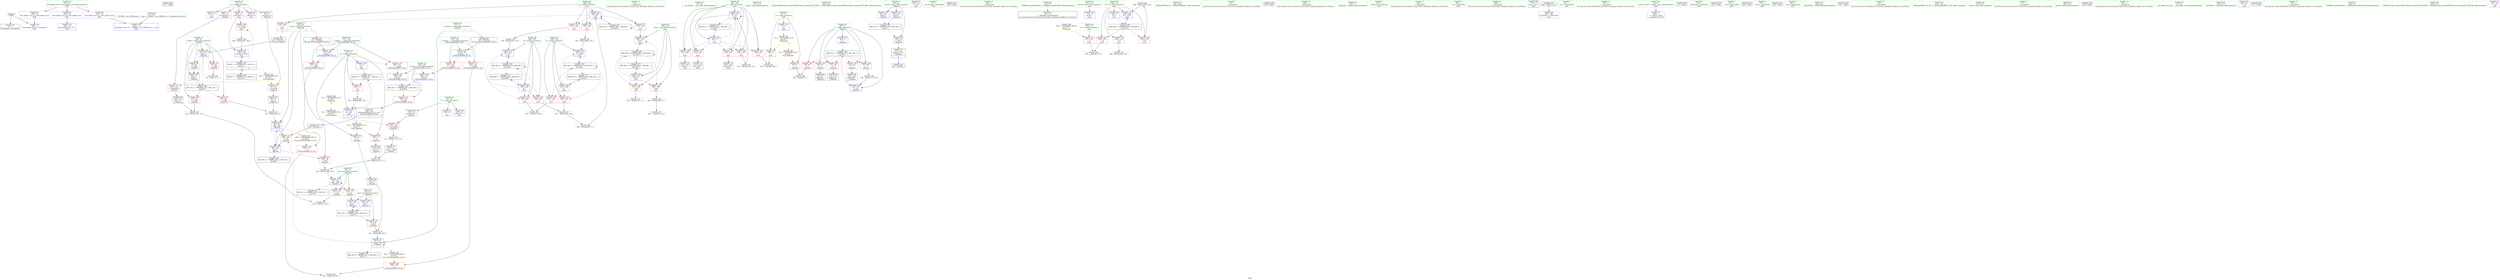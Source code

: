 digraph "SVFG" {
	label="SVFG";

	Node0x5649b5f89940 [shape=record,color=grey,label="{NodeID: 0\nNullPtr}"];
	Node0x5649b5f89940 -> Node0x5649b5fadca0[style=solid];
	Node0x5649b5f89940 -> Node0x5649b5fb3450[style=solid];
	Node0x5649b5fdeb40 [shape=record,color=black,label="{NodeID: 346\n277 = PHI()\n}"];
	Node0x5649b5fac2e0 [shape=record,color=red,label="{NodeID: 97\n75\<--62\n\<--t.addr\n_Z4goodx\n}"];
	Node0x5649b5fac2e0 -> Node0x5649b5fba310[style=solid];
	Node0x5649b5faa830 [shape=record,color=green,label="{NodeID: 14\n132\<--1\n\<--dummyObj\nCan only get source location for instruction, argument, global var or function.}"];
	Node0x5649b5face40 [shape=record,color=red,label="{NodeID: 111\n106\<--103\n\<--call\n_Z4goodx\n}"];
	Node0x5649b5face40 -> Node0x5649b5fb3a30[style=solid];
	Node0x5649b5fab1d0 [shape=record,color=green,label="{NodeID: 28\n44\<--45\n__cxa_atexit\<--__cxa_atexit_field_insensitive\n}"];
	Node0x5649b5fcd030 [shape=record,color=yellow,style=double,label="{NodeID: 291\n2V_1 = ENCHI(MR_2V_0)\npts\{10 \}\nFun[main]|{|<s1>8}}"];
	Node0x5649b5fcd030 -> Node0x5649b5faf860[style=dashed];
	Node0x5649b5fcd030:s1 -> Node0x5649b5fcc660[style=dashed,color=red];
	Node0x5649b5fb2350 [shape=record,color=red,label="{NodeID: 125\n208\<--180\n\<--i\nmain\n}"];
	Node0x5649b5fb2350 -> Node0x5649b5fba610[style=solid];
	Node0x5649b5fabd30 [shape=record,color=green,label="{NodeID: 42\n171\<--172\nmain\<--main_field_insensitive\n}"];
	Node0x5649b5fb8990 [shape=record,color=grey,label="{NodeID: 222\n119 = Binary(108, 118, )\n}"];
	Node0x5649b5fb8990 -> Node0x5649b5fb3b00[style=solid];
	Node0x5649b5fb2eb0 [shape=record,color=red,label="{NodeID: 139\n260\<--188\n\<--s\nmain\n}"];
	Node0x5649b5fb2eb0 -> Node0x5649b5fb9410[style=solid];
	Node0x5649b5fad9a0 [shape=record,color=green,label="{NodeID: 56\n290\<--291\n_ZSt4endlIcSt11char_traitsIcEERSt13basic_ostreamIT_T0_ES6_\<--_ZSt4endlIcSt11char_traitsIcEERSt13basic_ostreamIT_T0_ES6__field_insensitive\n}"];
	Node0x5649b5fb9e90 [shape=record,color=grey,label="{NodeID: 236\n138 = Binary(137, 116, )\n}"];
	Node0x5649b5fb9e90 -> Node0x5649b5fb3d70[style=solid];
	Node0x5649b5fb3b00 [shape=record,color=blue,label="{NodeID: 153\n72\<--119\nend\<--add8\n_Z4goodx\n}"];
	Node0x5649b5fb3b00 -> Node0x5649b5facbd0[style=dashed];
	Node0x5649b5fb3b00 -> Node0x5649b5facca0[style=dashed];
	Node0x5649b5fb3b00 -> Node0x5649b5fb3b00[style=dashed];
	Node0x5649b5fb3b00 -> Node0x5649b5fc36c0[style=dashed];
	Node0x5649b5fae5f0 [shape=record,color=black,label="{NodeID: 70\n58\<--144\n_Z4goodx_ret\<--\n_Z4goodx\n|{<s0>8}}"];
	Node0x5649b5fae5f0:s0 -> Node0x5649b5fde7e0[style=solid,color=blue];
	Node0x5649b5fc36c0 [shape=record,color=black,label="{NodeID: 250\nMR_22V_4 = PHI(MR_22V_2, MR_22V_3, )\npts\{73 \}\n}"];
	Node0x5649b5fb4660 [shape=record,color=blue,label="{NodeID: 167\n180\<--232\ni\<--inc\nmain\n}"];
	Node0x5649b5fb4660 -> Node0x5649b5fb2350[style=dashed];
	Node0x5649b5fb4660 -> Node0x5649b5fb2420[style=dashed];
	Node0x5649b5fb4660 -> Node0x5649b5fb24f0[style=dashed];
	Node0x5649b5fb4660 -> Node0x5649b5fb25c0[style=dashed];
	Node0x5649b5fb4660 -> Node0x5649b5fb2690[style=dashed];
	Node0x5649b5fb4660 -> Node0x5649b5fb4660[style=dashed];
	Node0x5649b5fb4660 -> Node0x5649b5fc9ec0[style=dashed];
	Node0x5649b5faf150 [shape=record,color=purple,label="{NodeID: 84\n276\<--25\n\<--.str.2\nmain\n}"];
	Node0x5649b5f899d0 [shape=record,color=green,label="{NodeID: 1\n7\<--1\n__dso_handle\<--dummyObj\nGlob }"];
	Node0x5649b5fdec40 [shape=record,color=black,label="{NodeID: 347\n288 = PHI()\n}"];
	Node0x5649b5fac3b0 [shape=record,color=red,label="{NodeID: 98\n79\<--62\n\<--t.addr\n_Z4goodx\n}"];
	Node0x5649b5fac3b0 -> Node0x5649b5fb3620[style=solid];
	Node0x5649b5faa8c0 [shape=record,color=green,label="{NodeID: 15\n142\<--1\n\<--dummyObj\nCan only get source location for instruction, argument, global var or function.}"];
	Node0x5649b5facf10 [shape=record,color=red,label="{NodeID: 112\n114\<--113\n\<--arrayidx5\n_Z4goodx\n}"];
	Node0x5649b5facf10 -> Node0x5649b5fb9890[style=solid];
	Node0x5649b5fab2a0 [shape=record,color=green,label="{NodeID: 29\n43\<--49\n_ZNSt8ios_base4InitD1Ev\<--_ZNSt8ios_base4InitD1Ev_field_insensitive\n}"];
	Node0x5649b5fab2a0 -> Node0x5649b5fade70[style=solid];
	Node0x5649b5fb2420 [shape=record,color=red,label="{NodeID: 126\n212\<--180\n\<--i\nmain\n}"];
	Node0x5649b5fb2420 -> Node0x5649b5fae790[style=solid];
	Node0x5649b5fabe00 [shape=record,color=green,label="{NodeID: 43\n174\<--175\nretval\<--retval_field_insensitive\nmain\n}"];
	Node0x5649b5fabe00 -> Node0x5649b5fb4250[style=solid];
	Node0x5649b5fb8b10 [shape=record,color=grey,label="{NodeID: 223\n296 = Binary(295, 116, )\n}"];
	Node0x5649b5fb8b10 -> Node0x5649b5fb4ce0[style=solid];
	Node0x5649b5fb2f80 [shape=record,color=red,label="{NodeID: 140\n227\<--226\n\<--arrayidx\nmain\n}"];
	Node0x5649b5fb2f80 -> Node0x5649b5fb8c90[style=solid];
	Node0x5649b5fadaa0 [shape=record,color=green,label="{NodeID: 57\n292\<--293\n_ZNSolsEPFRSoS_E\<--_ZNSolsEPFRSoS_E_field_insensitive\n}"];
	Node0x5649b5fba010 [shape=record,color=grey,label="{NodeID: 237\n96 = Binary(94, 95, )\n}"];
	Node0x5649b5fba010 -> Node0x5649b5fb3890[style=solid];
	Node0x5649b5fb3bd0 [shape=record,color=blue,label="{NodeID: 154\n60\<--132\nretval\<--\n_Z4goodx\n}"];
	Node0x5649b5fb3bd0 -> Node0x5649b5fc27c0[style=dashed];
	Node0x5649b5fae6c0 [shape=record,color=black,label="{NodeID: 71\n146\<--169\n_ZSt3maxIxERKT_S2_S2__ret\<--\n_ZSt3maxIxERKT_S2_S2_\n|{<s0>3}}"];
	Node0x5649b5fae6c0:s0 -> Node0x5649b5fde1e0[style=solid,color=blue];
	Node0x5649b5fc3bc0 [shape=record,color=black,label="{NodeID: 251\nMR_26V_3 = PHI(MR_26V_4, MR_26V_2, )\npts\{150 \}\n}"];
	Node0x5649b5fc3bc0 -> Node0x5649b5fad0b0[style=dashed];
	Node0x5649b5fb4730 [shape=record,color=blue,label="{NodeID: 168\n182\<--236\na\<--\nmain\n}"];
	Node0x5649b5fb4730 -> Node0x5649b5fb2760[style=dashed];
	Node0x5649b5fb4730 -> Node0x5649b5fb2830[style=dashed];
	Node0x5649b5fb4730 -> Node0x5649b5fb4c10[style=dashed];
	Node0x5649b5fb4730 -> Node0x5649b5fc5ec0[style=dashed];
	Node0x5649b5fb4730 -> Node0x5649b5fca3c0[style=dashed];
	Node0x5649b5faf220 [shape=record,color=purple,label="{NodeID: 85\n324\<--29\nllvm.global_ctors_0\<--llvm.global_ctors\nGlob }"];
	Node0x5649b5faf220 -> Node0x5649b5fb3250[style=solid];
	Node0x5649b5f89f00 [shape=record,color=green,label="{NodeID: 2\n9\<--1\n\<--dummyObj\nCan only get source location for instruction, argument, global var or function.}"];
	Node0x5649b5fded40 [shape=record,color=black,label="{NodeID: 348\n289 = PHI()\n}"];
	Node0x5649b5fac480 [shape=record,color=red,label="{NodeID: 99\n95\<--62\n\<--t.addr\n_Z4goodx\n}"];
	Node0x5649b5fac480 -> Node0x5649b5fba010[style=solid];
	Node0x5649b5faa950 [shape=record,color=green,label="{NodeID: 16\n204\<--1\n\<--dummyObj\nCan only get source location for instruction, argument, global var or function.}"];
	Node0x5649b5facfe0 [shape=record,color=red,label="{NodeID: 113\n125\<--124\n\<--arrayidx10\n_Z4goodx\n}"];
	Node0x5649b5facfe0 -> Node0x5649b5fae520[style=solid];
	Node0x5649b5fab370 [shape=record,color=green,label="{NodeID: 30\n56\<--57\n_Z4goodx\<--_Z4goodx_field_insensitive\n}"];
	Node0x5649b5fb24f0 [shape=record,color=red,label="{NodeID: 127\n216\<--180\n\<--i\nmain\n}"];
	Node0x5649b5fb24f0 -> Node0x5649b5fae860[style=solid];
	Node0x5649b5fabed0 [shape=record,color=green,label="{NodeID: 44\n176\<--177\ntc\<--tc_field_insensitive\nmain\n}"];
	Node0x5649b5fabed0 -> Node0x5649b5fb2010[style=solid];
	Node0x5649b5fb8c90 [shape=record,color=grey,label="{NodeID: 224\n228 = Binary(227, 204, )\n}"];
	Node0x5649b5fb8c90 -> Node0x5649b5fb4590[style=solid];
	Node0x5649b5fb3050 [shape=record,color=blue,label="{NodeID: 141\n8\<--9\nc\<--\nGlob }"];
	Node0x5649b5fb3050 -> Node0x5649b5fcd030[style=dashed];
	Node0x5649b5fadba0 [shape=record,color=green,label="{NodeID: 58\n31\<--320\n_GLOBAL__sub_I_RAVEman_1_1.cpp\<--_GLOBAL__sub_I_RAVEman_1_1.cpp_field_insensitive\n}"];
	Node0x5649b5fadba0 -> Node0x5649b5fb3350[style=solid];
	Node0x5649b5fba190 [shape=record,color=grey,label="{NodeID: 238\n101 = Binary(98, 100, )\n}"];
	Node0x5649b5fba190 -> Node0x5649b5fb3960[style=solid];
	Node0x5649b5fb3ca0 [shape=record,color=blue,label="{NodeID: 155\n64\<--134\nlast\<--\n_Z4goodx\n}"];
	Node0x5649b5fb3ca0 -> Node0x5649b5fc6dc0[style=dashed];
	Node0x5649b5fae790 [shape=record,color=black,label="{NodeID: 72\n213\<--212\nidx.ext\<--\nmain\n}"];
	Node0x5649b5fb4800 [shape=record,color=blue,label="{NodeID: 169\n184\<--238\nb\<--\nmain\n}"];
	Node0x5649b5fb4800 -> Node0x5649b5fb2900[style=dashed];
	Node0x5649b5fb4800 -> Node0x5649b5fb29d0[style=dashed];
	Node0x5649b5fb4800 -> Node0x5649b5fb4b40[style=dashed];
	Node0x5649b5fb4800 -> Node0x5649b5fc63c0[style=dashed];
	Node0x5649b5fb4800 -> Node0x5649b5fca8c0[style=dashed];
	Node0x5649b5faf320 [shape=record,color=purple,label="{NodeID: 86\n325\<--29\nllvm.global_ctors_1\<--llvm.global_ctors\nGlob }"];
	Node0x5649b5faf320 -> Node0x5649b5fb3350[style=solid];
	Node0x5649b5f89de0 [shape=record,color=green,label="{NodeID: 3\n19\<--1\n_ZSt3cin\<--dummyObj\nGlob }"];
	Node0x5649b5fdee10 [shape=record,color=black,label="{NodeID: 349\n147 = PHI(68, )\n0th arg _ZSt3maxIxERKT_S2_S2_ }"];
	Node0x5649b5fdee10 -> Node0x5649b5fb3f10[style=solid];
	Node0x5649b5fc8ac0 [shape=record,color=black,label="{NodeID: 266\nMR_12V_4 = PHI(MR_12V_3, MR_12V_2, )\npts\{63 \}\n}"];
	Node0x5649b5fc8ac0 -> Node0x5649b5fac480[style=dashed];
	Node0x5649b5fc8ac0 -> Node0x5649b5fac550[style=dashed];
	Node0x5649b5fac550 [shape=record,color=red,label="{NodeID: 100\n127\<--62\n\<--t.addr\n_Z4goodx\n}"];
	Node0x5649b5fac550 -> Node0x5649b5fb9b90[style=solid];
	Node0x5649b5faa9e0 [shape=record,color=green,label="{NodeID: 17\n236\<--1\n\<--dummyObj\nCan only get source location for instruction, argument, global var or function.}"];
	Node0x5649b5fcc660 [shape=record,color=yellow,style=double,label="{NodeID: 280\n2V_1 = ENCHI(MR_2V_0)\npts\{10 \}\nFun[_Z4goodx]}"];
	Node0x5649b5fcc660 -> Node0x5649b5faf790[style=dashed];
	Node0x5649b5fad0b0 [shape=record,color=red,label="{NodeID: 114\n169\<--149\n\<--retval\n_ZSt3maxIxERKT_S2_S2_\n}"];
	Node0x5649b5fad0b0 -> Node0x5649b5fae6c0[style=solid];
	Node0x5649b5fab440 [shape=record,color=green,label="{NodeID: 31\n60\<--61\nretval\<--retval_field_insensitive\n_Z4goodx\n}"];
	Node0x5649b5fab440 -> Node0x5649b5fac210[style=solid];
	Node0x5649b5fab440 -> Node0x5649b5fb3bd0[style=solid];
	Node0x5649b5fab440 -> Node0x5649b5fb3e40[style=solid];
	Node0x5649b5fcd300 [shape=record,color=yellow,style=double,label="{NodeID: 294\n8V_1 = ENCHI(MR_8V_0)\npts\{18 \}\nFun[main]|{<s0>8}}"];
	Node0x5649b5fcd300:s0 -> Node0x5649b5fcc930[style=dashed,color=red];
	Node0x5649b5fb25c0 [shape=record,color=red,label="{NodeID: 128\n224\<--180\n\<--i\nmain\n}"];
	Node0x5649b5fb25c0 -> Node0x5649b5fae930[style=solid];
	Node0x5649b5fabfa0 [shape=record,color=green,label="{NodeID: 45\n178\<--179\nTC\<--TC_field_insensitive\nmain\n}"];
	Node0x5649b5fabfa0 -> Node0x5649b5fb20e0[style=solid];
	Node0x5649b5fabfa0 -> Node0x5649b5fb21b0[style=solid];
	Node0x5649b5fabfa0 -> Node0x5649b5fb2280[style=solid];
	Node0x5649b5fabfa0 -> Node0x5649b5fb4320[style=solid];
	Node0x5649b5fabfa0 -> Node0x5649b5fb4ce0[style=solid];
	Node0x5649b5fb8e10 [shape=record,color=grey,label="{NodeID: 225\n232 = Binary(231, 116, )\n}"];
	Node0x5649b5fb8e10 -> Node0x5649b5fb4660[style=solid];
	Node0x5649b5fb3150 [shape=record,color=blue,label="{NodeID: 142\n11\<--9\nd\<--\nGlob }"];
	Node0x5649b5fb3150 -> Node0x5649b5fc8fc0[style=dashed];
	Node0x5649b5fadca0 [shape=record,color=black,label="{NodeID: 59\n2\<--3\ndummyVal\<--dummyVal\n}"];
	Node0x5649b5fba310 [shape=record,color=grey,label="{NodeID: 239\n76 = cmp(75, 77, )\n}"];
	Node0x5649b5fb3d70 [shape=record,color=blue,label="{NodeID: 156\n66\<--138\ni\<--inc\n_Z4goodx\n}"];
	Node0x5649b5fb3d70 -> Node0x5649b5fc72c0[style=dashed];
	Node0x5649b5fae860 [shape=record,color=black,label="{NodeID: 73\n217\<--216\nidx.ext6\<--\nmain\n}"];
	Node0x5649b5fb48d0 [shape=record,color=blue,label="{NodeID: 170\n186\<--236\nbest\<--\nmain\n}"];
	Node0x5649b5fb48d0 -> Node0x5649b5fb2aa0[style=dashed];
	Node0x5649b5fb48d0 -> Node0x5649b5fb2b70[style=dashed];
	Node0x5649b5fb48d0 -> Node0x5649b5fb4a70[style=dashed];
	Node0x5649b5fb48d0 -> Node0x5649b5fc68c0[style=dashed];
	Node0x5649b5fb48d0 -> Node0x5649b5fcadc0[style=dashed];
	Node0x5649b5faf420 [shape=record,color=purple,label="{NodeID: 87\n326\<--29\nllvm.global_ctors_2\<--llvm.global_ctors\nGlob }"];
	Node0x5649b5faf420 -> Node0x5649b5fb3450[style=solid];
	Node0x5649b5fa9f80 [shape=record,color=green,label="{NodeID: 4\n20\<--1\n.str\<--dummyObj\nGlob }"];
	Node0x5649b5fdf390 [shape=record,color=black,label="{NodeID: 350\n148 = PHI(70, )\n1st arg _ZSt3maxIxERKT_S2_S2_ }"];
	Node0x5649b5fdf390 -> Node0x5649b5fb3fe0[style=solid];
	Node0x5649b5fc8fc0 [shape=record,color=black,label="{NodeID: 267\nMR_4V_2 = PHI(MR_4V_3, MR_4V_1, )\npts\{12 \}\n}"];
	Node0x5649b5fc8fc0 -> Node0x5649b5fafad0[style=dashed];
	Node0x5649b5fc8fc0 -> Node0x5649b5fb43f0[style=dashed];
	Node0x5649b5fac620 [shape=record,color=red,label="{NodeID: 101\n98\<--64\n\<--last\n_Z4goodx\n}"];
	Node0x5649b5fac620 -> Node0x5649b5fba190[style=solid];
	Node0x5649b5faaa70 [shape=record,color=green,label="{NodeID: 18\n238\<--1\n\<--dummyObj\nCan only get source location for instruction, argument, global var or function.}"];
	Node0x5649b5fcc770 [shape=record,color=yellow,style=double,label="{NodeID: 281\n4V_1 = ENCHI(MR_4V_0)\npts\{12 \}\nFun[_Z4goodx]}"];
	Node0x5649b5fcc770 -> Node0x5649b5faf930[style=dashed];
	Node0x5649b5fcc770 -> Node0x5649b5fafa00[style=dashed];
	Node0x5649b5fad180 [shape=record,color=red,label="{NodeID: 115\n157\<--151\n\<--__a.addr\n_ZSt3maxIxERKT_S2_S2_\n}"];
	Node0x5649b5fad180 -> Node0x5649b5fb1e70[style=solid];
	Node0x5649b5fab510 [shape=record,color=green,label="{NodeID: 32\n62\<--63\nt.addr\<--t.addr_field_insensitive\n_Z4goodx\n}"];
	Node0x5649b5fab510 -> Node0x5649b5fac2e0[style=solid];
	Node0x5649b5fab510 -> Node0x5649b5fac3b0[style=solid];
	Node0x5649b5fab510 -> Node0x5649b5fac480[style=solid];
	Node0x5649b5fab510 -> Node0x5649b5fac550[style=solid];
	Node0x5649b5fab510 -> Node0x5649b5fb3550[style=solid];
	Node0x5649b5fab510 -> Node0x5649b5fb3620[style=solid];
	Node0x5649b5fb2690 [shape=record,color=red,label="{NodeID: 129\n231\<--180\n\<--i\nmain\n}"];
	Node0x5649b5fb2690 -> Node0x5649b5fb8e10[style=solid];
	Node0x5649b5fac070 [shape=record,color=green,label="{NodeID: 46\n180\<--181\ni\<--i_field_insensitive\nmain\n}"];
	Node0x5649b5fac070 -> Node0x5649b5fb2350[style=solid];
	Node0x5649b5fac070 -> Node0x5649b5fb2420[style=solid];
	Node0x5649b5fac070 -> Node0x5649b5fb24f0[style=solid];
	Node0x5649b5fac070 -> Node0x5649b5fb25c0[style=solid];
	Node0x5649b5fac070 -> Node0x5649b5fb2690[style=solid];
	Node0x5649b5fac070 -> Node0x5649b5fb44c0[style=solid];
	Node0x5649b5fac070 -> Node0x5649b5fb4660[style=solid];
	Node0x5649b5fb8f90 [shape=record,color=grey,label="{NodeID: 226\n266 = Binary(265, 116, )\n}"];
	Node0x5649b5fb3250 [shape=record,color=blue,label="{NodeID: 143\n324\<--30\nllvm.global_ctors_0\<--\nGlob }"];
	Node0x5649b5fadda0 [shape=record,color=black,label="{NodeID: 60\n173\<--9\nmain_ret\<--\nmain\n}"];
	Node0x5649b5fba490 [shape=record,color=grey,label="{NodeID: 240\n88 = cmp(86, 87, )\n}"];
	Node0x5649b5fb3e40 [shape=record,color=blue,label="{NodeID: 157\n60\<--142\nretval\<--\n_Z4goodx\n}"];
	Node0x5649b5fb3e40 -> Node0x5649b5fc27c0[style=dashed];
	Node0x5649b5fae930 [shape=record,color=black,label="{NodeID: 74\n225\<--224\nidxprom\<--\nmain\n}"];
	Node0x5649b5fde1e0 [shape=record,color=black,label="{NodeID: 337\n103 = PHI(146, )\n}"];
	Node0x5649b5fde1e0 -> Node0x5649b5face40[style=solid];
	Node0x5649b5fb49a0 [shape=record,color=blue,label="{NodeID: 171\n188\<--248\ns\<--div\nmain\n}"];
	Node0x5649b5fb49a0 -> Node0x5649b5fb2c40[style=dashed];
	Node0x5649b5fb49a0 -> Node0x5649b5fb2d10[style=dashed];
	Node0x5649b5fb49a0 -> Node0x5649b5fb2de0[style=dashed];
	Node0x5649b5fb49a0 -> Node0x5649b5fb2eb0[style=dashed];
	Node0x5649b5fb49a0 -> Node0x5649b5fb49a0[style=dashed];
	Node0x5649b5fb49a0 -> Node0x5649b5fcb2c0[style=dashed];
	Node0x5649b5faf520 [shape=record,color=purple,label="{NodeID: 88\n287\<--286\narraydecay\<--cond-lvalue\nmain\n}"];
	Node0x5649b5fa0ef0 [shape=record,color=green,label="{NodeID: 5\n22\<--1\n.str.1\<--dummyObj\nGlob }"];
	Node0x5649b5fdf530 [shape=record,color=black,label="{NodeID: 351\n59 = PHI(250, )\n0th arg _Z4goodx }"];
	Node0x5649b5fdf530 -> Node0x5649b5fb3550[style=solid];
	Node0x5649b5fc94c0 [shape=record,color=black,label="{NodeID: 268\nMR_6V_2 = PHI(MR_6V_3, MR_6V_1, )\npts\{15 \}\n}"];
	Node0x5649b5fc94c0 -> Node0x5649b5fc54c0[style=dashed];
	Node0x5649b5fac6f0 [shape=record,color=red,label="{NodeID: 102\n86\<--66\n\<--i\n_Z4goodx\n}"];
	Node0x5649b5fac6f0 -> Node0x5649b5fba490[style=solid];
	Node0x5649b5faab00 [shape=record,color=green,label="{NodeID: 19\n257\<--1\n\<--dummyObj\nCan only get source location for instruction, argument, global var or function.}"];
	Node0x5649b5fcc850 [shape=record,color=yellow,style=double,label="{NodeID: 282\n6V_1 = ENCHI(MR_6V_0)\npts\{15 \}\nFun[_Z4goodx]}"];
	Node0x5649b5fcc850 -> Node0x5649b5facd70[style=dashed];
	Node0x5649b5fcc850 -> Node0x5649b5facfe0[style=dashed];
	Node0x5649b5fb1c00 [shape=record,color=red,label="{NodeID: 116\n166\<--151\n\<--__a.addr\n_ZSt3maxIxERKT_S2_S2_\n}"];
	Node0x5649b5fb1c00 -> Node0x5649b5fb4180[style=solid];
	Node0x5649b5fab5e0 [shape=record,color=green,label="{NodeID: 33\n64\<--65\nlast\<--last_field_insensitive\n_Z4goodx\n}"];
	Node0x5649b5fab5e0 -> Node0x5649b5fac620[style=solid];
	Node0x5649b5fab5e0 -> Node0x5649b5fb36f0[style=solid];
	Node0x5649b5fab5e0 -> Node0x5649b5fb3ca0[style=solid];
	Node0x5649b5fcd4c0 [shape=record,color=yellow,style=double,label="{NodeID: 296\n38V_1 = ENCHI(MR_38V_0)\npts\{177 \}\nFun[main]}"];
	Node0x5649b5fcd4c0 -> Node0x5649b5fb2010[style=dashed];
	Node0x5649b5fb2760 [shape=record,color=red,label="{NodeID: 130\n241\<--182\n\<--a\nmain\n}"];
	Node0x5649b5fb2760 -> Node0x5649b5fba910[style=solid];
	Node0x5649b5fac140 [shape=record,color=green,label="{NodeID: 47\n182\<--183\na\<--a_field_insensitive\nmain\n}"];
	Node0x5649b5fac140 -> Node0x5649b5fb2760[style=solid];
	Node0x5649b5fac140 -> Node0x5649b5fb2830[style=solid];
	Node0x5649b5fac140 -> Node0x5649b5fb4730[style=solid];
	Node0x5649b5fac140 -> Node0x5649b5fb4c10[style=solid];
	Node0x5649b5fb9110 [shape=record,color=grey,label="{NodeID: 227\n247 = Binary(245, 246, )\n}"];
	Node0x5649b5fb9110 -> Node0x5649b5fb9290[style=solid];
	Node0x5649b5fb3350 [shape=record,color=blue,label="{NodeID: 144\n325\<--31\nllvm.global_ctors_1\<--_GLOBAL__sub_I_RAVEman_1_1.cpp\nGlob }"];
	Node0x5649b5fade70 [shape=record,color=black,label="{NodeID: 61\n42\<--43\n\<--_ZNSt8ios_base4InitD1Ev\nCan only get source location for instruction, argument, global var or function.}"];
	Node0x5649b5fba610 [shape=record,color=grey,label="{NodeID: 241\n210 = cmp(208, 209, )\n}"];
	Node0x5649b5fb3f10 [shape=record,color=blue,label="{NodeID: 158\n151\<--147\n__a.addr\<--__a\n_ZSt3maxIxERKT_S2_S2_\n}"];
	Node0x5649b5fb3f10 -> Node0x5649b5fad180[style=dashed];
	Node0x5649b5fb3f10 -> Node0x5649b5fb1c00[style=dashed];
	Node0x5649b5faea00 [shape=record,color=purple,label="{NodeID: 75\n40\<--4\n\<--_ZStL8__ioinit\n__cxx_global_var_init\n}"];
	Node0x5649b5fde3d0 [shape=record,color=black,label="{NodeID: 338\n41 = PHI()\n}"];
	Node0x5649b5fb4a70 [shape=record,color=blue,label="{NodeID: 172\n186\<--253\nbest\<--\nmain\n}"];
	Node0x5649b5fb4a70 -> Node0x5649b5fc68c0[style=dashed];
	Node0x5649b5faf5f0 [shape=record,color=purple,label="{NodeID: 89\n215\<--13\nadd.ptr\<--p\nmain\n}"];
	Node0x5649b5fa0f80 [shape=record,color=green,label="{NodeID: 6\n24\<--1\n_ZSt4cout\<--dummyObj\nGlob }"];
	Node0x5649b5fc99c0 [shape=record,color=black,label="{NodeID: 269\nMR_40V_3 = PHI(MR_40V_4, MR_40V_2, )\npts\{179 \}\n}"];
	Node0x5649b5fc99c0 -> Node0x5649b5fb20e0[style=dashed];
	Node0x5649b5fc99c0 -> Node0x5649b5fb21b0[style=dashed];
	Node0x5649b5fc99c0 -> Node0x5649b5fb2280[style=dashed];
	Node0x5649b5fc99c0 -> Node0x5649b5fb4ce0[style=dashed];
	Node0x5649b5fac7c0 [shape=record,color=red,label="{NodeID: 103\n90\<--66\n\<--i\n_Z4goodx\n}"];
	Node0x5649b5fac7c0 -> Node0x5649b5fadf70[style=solid];
	Node0x5649b5faab90 [shape=record,color=green,label="{NodeID: 20\n4\<--6\n_ZStL8__ioinit\<--_ZStL8__ioinit_field_insensitive\nGlob }"];
	Node0x5649b5faab90 -> Node0x5649b5faea00[style=solid];
	Node0x5649b5fcc930 [shape=record,color=yellow,style=double,label="{NodeID: 283\n8V_1 = ENCHI(MR_8V_0)\npts\{18 \}\nFun[_Z4goodx]}"];
	Node0x5649b5fcc930 -> Node0x5649b5facf10[style=dashed];
	Node0x5649b5fb1cd0 [shape=record,color=red,label="{NodeID: 117\n159\<--153\n\<--__b.addr\n_ZSt3maxIxERKT_S2_S2_\n}"];
	Node0x5649b5fb1cd0 -> Node0x5649b5fb1f40[style=solid];
	Node0x5649b5fab6b0 [shape=record,color=green,label="{NodeID: 34\n66\<--67\ni\<--i_field_insensitive\n_Z4goodx\n}"];
	Node0x5649b5fab6b0 -> Node0x5649b5fac6f0[style=solid];
	Node0x5649b5fab6b0 -> Node0x5649b5fac7c0[style=solid];
	Node0x5649b5fab6b0 -> Node0x5649b5fac890[style=solid];
	Node0x5649b5fab6b0 -> Node0x5649b5fac960[style=solid];
	Node0x5649b5fab6b0 -> Node0x5649b5faca30[style=solid];
	Node0x5649b5fab6b0 -> Node0x5649b5fb37c0[style=solid];
	Node0x5649b5fab6b0 -> Node0x5649b5fb3d70[style=solid];
	Node0x5649b5fb2830 [shape=record,color=red,label="{NodeID: 131\n245\<--182\n\<--a\nmain\n}"];
	Node0x5649b5fb2830 -> Node0x5649b5fb9110[style=solid];
	Node0x5649b5fad230 [shape=record,color=green,label="{NodeID: 48\n184\<--185\nb\<--b_field_insensitive\nmain\n}"];
	Node0x5649b5fad230 -> Node0x5649b5fb2900[style=solid];
	Node0x5649b5fad230 -> Node0x5649b5fb29d0[style=solid];
	Node0x5649b5fad230 -> Node0x5649b5fb4800[style=solid];
	Node0x5649b5fad230 -> Node0x5649b5fb4b40[style=solid];
	Node0x5649b5fb9290 [shape=record,color=grey,label="{NodeID: 228\n248 = Binary(247, 77, )\n}"];
	Node0x5649b5fb9290 -> Node0x5649b5fb49a0[style=solid];
	Node0x5649b5fb3450 [shape=record,color=blue, style = dotted,label="{NodeID: 145\n326\<--3\nllvm.global_ctors_2\<--dummyVal\nGlob }"];
	Node0x5649b5fadf70 [shape=record,color=black,label="{NodeID: 62\n91\<--90\nidxprom\<--\n_Z4goodx\n}"];
	Node0x5649b5fba790 [shape=record,color=grey,label="{NodeID: 242\n161 = cmp(158, 160, )\n}"];
	Node0x5649b5fb3fe0 [shape=record,color=blue,label="{NodeID: 159\n153\<--148\n__b.addr\<--__b\n_ZSt3maxIxERKT_S2_S2_\n}"];
	Node0x5649b5fb3fe0 -> Node0x5649b5fb1cd0[style=dashed];
	Node0x5649b5fb3fe0 -> Node0x5649b5fb1da0[style=dashed];
	Node0x5649b5faead0 [shape=record,color=purple,label="{NodeID: 76\n92\<--13\narrayidx\<--p\n_Z4goodx\n}"];
	Node0x5649b5faead0 -> Node0x5649b5facd70[style=solid];
	Node0x5649b5fde4a0 [shape=record,color=black,label="{NodeID: 339\n191 = PHI()\n}"];
	Node0x5649b5fc54c0 [shape=record,color=black,label="{NodeID: 256\nMR_6V_3 = PHI(MR_6V_4, MR_6V_2, )\npts\{15 \}\n|{|<s3>8}}"];
	Node0x5649b5fc54c0 -> Node0x5649b5fb2f80[style=dashed];
	Node0x5649b5fc54c0 -> Node0x5649b5fb4590[style=dashed];
	Node0x5649b5fc54c0 -> Node0x5649b5fc94c0[style=dashed];
	Node0x5649b5fc54c0:s3 -> Node0x5649b5fcc850[style=dashed,color=red];
	Node0x5649b5fb4b40 [shape=record,color=blue,label="{NodeID: 173\n184\<--256\nb\<--sub\nmain\n}"];
	Node0x5649b5fb4b40 -> Node0x5649b5fc63c0[style=dashed];
	Node0x5649b5faf6c0 [shape=record,color=purple,label="{NodeID: 90\n219\<--16\nadd.ptr7\<--v\nmain\n}"];
	Node0x5649b5fa1fb0 [shape=record,color=green,label="{NodeID: 7\n25\<--1\n.str.2\<--dummyObj\nGlob }"];
	Node0x5649b5fc9ec0 [shape=record,color=black,label="{NodeID: 270\nMR_42V_2 = PHI(MR_42V_4, MR_42V_1, )\npts\{181 \}\n}"];
	Node0x5649b5fc9ec0 -> Node0x5649b5fb44c0[style=dashed];
	Node0x5649b5fac890 [shape=record,color=red,label="{NodeID: 104\n111\<--66\n\<--i\n_Z4goodx\n}"];
	Node0x5649b5fac890 -> Node0x5649b5fae2b0[style=solid];
	Node0x5649b5faac20 [shape=record,color=green,label="{NodeID: 21\n8\<--10\nc\<--c_field_insensitive\nGlob }"];
	Node0x5649b5faac20 -> Node0x5649b5faf790[style=solid];
	Node0x5649b5faac20 -> Node0x5649b5faf860[style=solid];
	Node0x5649b5faac20 -> Node0x5649b5fb3050[style=solid];
	Node0x5649b5fb1da0 [shape=record,color=red,label="{NodeID: 118\n163\<--153\n\<--__b.addr\n_ZSt3maxIxERKT_S2_S2_\n}"];
	Node0x5649b5fb1da0 -> Node0x5649b5fb40b0[style=solid];
	Node0x5649b5fab780 [shape=record,color=green,label="{NodeID: 35\n68\<--69\nbeg\<--beg_field_insensitive\n_Z4goodx\n|{|<s3>3}}"];
	Node0x5649b5fab780 -> Node0x5649b5facb00[style=solid];
	Node0x5649b5fab780 -> Node0x5649b5fb3890[style=solid];
	Node0x5649b5fab780 -> Node0x5649b5fb3a30[style=solid];
	Node0x5649b5fab780:s3 -> Node0x5649b5fdee10[style=solid,color=red];
	Node0x5649b5fb2900 [shape=record,color=red,label="{NodeID: 132\n242\<--184\n\<--b\nmain\n}"];
	Node0x5649b5fb2900 -> Node0x5649b5fba910[style=solid];
	Node0x5649b5fad300 [shape=record,color=green,label="{NodeID: 49\n186\<--187\nbest\<--best_field_insensitive\nmain\n}"];
	Node0x5649b5fad300 -> Node0x5649b5fb2aa0[style=solid];
	Node0x5649b5fad300 -> Node0x5649b5fb2b70[style=solid];
	Node0x5649b5fad300 -> Node0x5649b5fb48d0[style=solid];
	Node0x5649b5fad300 -> Node0x5649b5fb4a70[style=solid];
	Node0x5649b5fb9410 [shape=record,color=grey,label="{NodeID: 229\n261 = Binary(260, 257, )\n}"];
	Node0x5649b5fb9410 -> Node0x5649b5fb4c10[style=solid];
	Node0x5649b5fb3550 [shape=record,color=blue,label="{NodeID: 146\n62\<--59\nt.addr\<--t\n_Z4goodx\n}"];
	Node0x5649b5fb3550 -> Node0x5649b5fac2e0[style=dashed];
	Node0x5649b5fb3550 -> Node0x5649b5fac3b0[style=dashed];
	Node0x5649b5fb3550 -> Node0x5649b5fb3620[style=dashed];
	Node0x5649b5fb3550 -> Node0x5649b5fc8ac0[style=dashed];
	Node0x5649b5fae040 [shape=record,color=black,label="{NodeID: 63\n94\<--93\nconv\<--\n_Z4goodx\n}"];
	Node0x5649b5fae040 -> Node0x5649b5fba010[style=solid];
	Node0x5649b5fba910 [shape=record,color=grey,label="{NodeID: 243\n243 = cmp(241, 242, )\n}"];
	Node0x5649b5fb40b0 [shape=record,color=blue,label="{NodeID: 160\n149\<--163\nretval\<--\n_ZSt3maxIxERKT_S2_S2_\n}"];
	Node0x5649b5fb40b0 -> Node0x5649b5fc3bc0[style=dashed];
	Node0x5649b5faeba0 [shape=record,color=purple,label="{NodeID: 77\n124\<--13\narrayidx10\<--p\n_Z4goodx\n}"];
	Node0x5649b5faeba0 -> Node0x5649b5facfe0[style=solid];
	Node0x5649b5fde570 [shape=record,color=black,label="{NodeID: 340\n200 = PHI()\n}"];
	Node0x5649b5fb4c10 [shape=record,color=blue,label="{NodeID: 174\n182\<--261\na\<--add12\nmain\n}"];
	Node0x5649b5fb4c10 -> Node0x5649b5fc5ec0[style=dashed];
	Node0x5649b5faf790 [shape=record,color=red,label="{NodeID: 91\n87\<--8\n\<--c\n_Z4goodx\n}"];
	Node0x5649b5faf790 -> Node0x5649b5fba490[style=solid];
	Node0x5649b5fa2040 [shape=record,color=green,label="{NodeID: 8\n27\<--1\n.str.3\<--dummyObj\nGlob }"];
	Node0x5649b5fca3c0 [shape=record,color=black,label="{NodeID: 271\nMR_44V_2 = PHI(MR_44V_4, MR_44V_1, )\npts\{183 \}\n}"];
	Node0x5649b5fca3c0 -> Node0x5649b5fb4730[style=dashed];
	Node0x5649b5fac960 [shape=record,color=red,label="{NodeID: 105\n122\<--66\n\<--i\n_Z4goodx\n}"];
	Node0x5649b5fac960 -> Node0x5649b5fae450[style=solid];
	Node0x5649b5faacf0 [shape=record,color=green,label="{NodeID: 22\n11\<--12\nd\<--d_field_insensitive\nGlob }"];
	Node0x5649b5faacf0 -> Node0x5649b5faf930[style=solid];
	Node0x5649b5faacf0 -> Node0x5649b5fafa00[style=solid];
	Node0x5649b5faacf0 -> Node0x5649b5fafad0[style=solid];
	Node0x5649b5faacf0 -> Node0x5649b5fb3150[style=solid];
	Node0x5649b5faacf0 -> Node0x5649b5fb43f0[style=solid];
	Node0x5649b5fb1e70 [shape=record,color=red,label="{NodeID: 119\n158\<--157\n\<--\n_ZSt3maxIxERKT_S2_S2_\n}"];
	Node0x5649b5fb1e70 -> Node0x5649b5fba790[style=solid];
	Node0x5649b5fab850 [shape=record,color=green,label="{NodeID: 36\n70\<--71\nref.tmp\<--ref.tmp_field_insensitive\n_Z4goodx\n|{|<s1>3}}"];
	Node0x5649b5fab850 -> Node0x5649b5fb3960[style=solid];
	Node0x5649b5fab850:s1 -> Node0x5649b5fdf390[style=solid,color=red];
	Node0x5649b5fb29d0 [shape=record,color=red,label="{NodeID: 133\n246\<--184\n\<--b\nmain\n}"];
	Node0x5649b5fb29d0 -> Node0x5649b5fb9110[style=solid];
	Node0x5649b5fad3d0 [shape=record,color=green,label="{NodeID: 50\n188\<--189\ns\<--s_field_insensitive\nmain\n}"];
	Node0x5649b5fad3d0 -> Node0x5649b5fb2c40[style=solid];
	Node0x5649b5fad3d0 -> Node0x5649b5fb2d10[style=solid];
	Node0x5649b5fad3d0 -> Node0x5649b5fb2de0[style=solid];
	Node0x5649b5fad3d0 -> Node0x5649b5fb2eb0[style=solid];
	Node0x5649b5fad3d0 -> Node0x5649b5fb49a0[style=solid];
	Node0x5649b5fb9590 [shape=record,color=grey,label="{NodeID: 230\n256 = Binary(255, 257, )\n}"];
	Node0x5649b5fb9590 -> Node0x5649b5fb4b40[style=solid];
	Node0x5649b5fb3620 [shape=record,color=blue,label="{NodeID: 147\n62\<--79\nt.addr\<--\n_Z4goodx\n}"];
	Node0x5649b5fb3620 -> Node0x5649b5fc8ac0[style=dashed];
	Node0x5649b5fae110 [shape=record,color=black,label="{NodeID: 64\n100\<--99\nconv2\<--\n_Z4goodx\n}"];
	Node0x5649b5fae110 -> Node0x5649b5fba190[style=solid];
	Node0x5649b5fbaa90 [shape=record,color=grey,label="{NodeID: 244\n129 = cmp(121, 128, )\n}"];
	Node0x5649b5fb4180 [shape=record,color=blue,label="{NodeID: 161\n149\<--166\nretval\<--\n_ZSt3maxIxERKT_S2_S2_\n}"];
	Node0x5649b5fb4180 -> Node0x5649b5fc3bc0[style=dashed];
	Node0x5649b5faec70 [shape=record,color=purple,label="{NodeID: 78\n214\<--13\n\<--p\nmain\n}"];
	Node0x5649b5fde640 [shape=record,color=black,label="{NodeID: 341\n201 = PHI()\n}"];
	Node0x5649b5fc5ec0 [shape=record,color=black,label="{NodeID: 258\nMR_44V_5 = PHI(MR_44V_6, MR_44V_4, )\npts\{183 \}\n}"];
	Node0x5649b5fc5ec0 -> Node0x5649b5fb2760[style=dashed];
	Node0x5649b5fc5ec0 -> Node0x5649b5fb2830[style=dashed];
	Node0x5649b5fc5ec0 -> Node0x5649b5fb4c10[style=dashed];
	Node0x5649b5fc5ec0 -> Node0x5649b5fc5ec0[style=dashed];
	Node0x5649b5fc5ec0 -> Node0x5649b5fca3c0[style=dashed];
	Node0x5649b5fb4ce0 [shape=record,color=blue,label="{NodeID: 175\n178\<--296\nTC\<--inc21\nmain\n}"];
	Node0x5649b5fb4ce0 -> Node0x5649b5fc99c0[style=dashed];
	Node0x5649b5faf860 [shape=record,color=red,label="{NodeID: 92\n209\<--8\n\<--c\nmain\n}"];
	Node0x5649b5faf860 -> Node0x5649b5fba610[style=solid];
	Node0x5649b5fa20d0 [shape=record,color=green,label="{NodeID: 9\n28\<--1\n.str.4\<--dummyObj\nGlob }"];
	Node0x5649b5fca8c0 [shape=record,color=black,label="{NodeID: 272\nMR_46V_2 = PHI(MR_46V_4, MR_46V_1, )\npts\{185 \}\n}"];
	Node0x5649b5fca8c0 -> Node0x5649b5fb4800[style=dashed];
	Node0x5649b5faca30 [shape=record,color=red,label="{NodeID: 106\n137\<--66\n\<--i\n_Z4goodx\n}"];
	Node0x5649b5faca30 -> Node0x5649b5fb9e90[style=solid];
	Node0x5649b5faadc0 [shape=record,color=green,label="{NodeID: 23\n13\<--15\np\<--p_field_insensitive\nGlob }"];
	Node0x5649b5faadc0 -> Node0x5649b5faead0[style=solid];
	Node0x5649b5faadc0 -> Node0x5649b5faeba0[style=solid];
	Node0x5649b5faadc0 -> Node0x5649b5faec70[style=solid];
	Node0x5649b5faadc0 -> Node0x5649b5faed40[style=solid];
	Node0x5649b5faadc0 -> Node0x5649b5faf5f0[style=solid];
	Node0x5649b5fb1f40 [shape=record,color=red,label="{NodeID: 120\n160\<--159\n\<--\n_ZSt3maxIxERKT_S2_S2_\n}"];
	Node0x5649b5fb1f40 -> Node0x5649b5fba790[style=solid];
	Node0x5649b5fab920 [shape=record,color=green,label="{NodeID: 37\n72\<--73\nend\<--end_field_insensitive\n_Z4goodx\n}"];
	Node0x5649b5fab920 -> Node0x5649b5facbd0[style=solid];
	Node0x5649b5fab920 -> Node0x5649b5facca0[style=solid];
	Node0x5649b5fab920 -> Node0x5649b5fb3b00[style=solid];
	Node0x5649b5fb2aa0 [shape=record,color=red,label="{NodeID: 134\n271\<--186\n\<--best\nmain\n}"];
	Node0x5649b5fb2aa0 -> Node0x5649b5fb9710[style=solid];
	Node0x5649b5fad4a0 [shape=record,color=green,label="{NodeID: 51\n192\<--193\n_ZNSirsERi\<--_ZNSirsERi_field_insensitive\n}"];
	Node0x5649b5fb9710 [shape=record,color=grey,label="{NodeID: 231\n272 = Binary(271, 77, )\n}"];
	Node0x5649b5fb36f0 [shape=record,color=blue,label="{NodeID: 148\n64\<--83\nlast\<--\n_Z4goodx\n}"];
	Node0x5649b5fb36f0 -> Node0x5649b5fc6dc0[style=dashed];
	Node0x5649b5fae1e0 [shape=record,color=black,label="{NodeID: 65\n110\<--109\nconv3\<--\n_Z4goodx\n}"];
	Node0x5649b5fae1e0 -> Node0x5649b5fb9a10[style=solid];
	Node0x5649b5fbac10 [shape=record,color=grey,label="{NodeID: 245\n282 = cmp(281, 236, )\n}"];
	Node0x5649b5fb4250 [shape=record,color=blue,label="{NodeID: 162\n174\<--9\nretval\<--\nmain\n}"];
	Node0x5649b5faed40 [shape=record,color=purple,label="{NodeID: 79\n226\<--13\narrayidx\<--p\nmain\n}"];
	Node0x5649b5faed40 -> Node0x5649b5fb2f80[style=solid];
	Node0x5649b5faed40 -> Node0x5649b5fb4590[style=solid];
	Node0x5649b5fde710 [shape=record,color=black,label="{NodeID: 342\n221 = PHI()\n}"];
	Node0x5649b5fc63c0 [shape=record,color=black,label="{NodeID: 259\nMR_46V_6 = PHI(MR_46V_4, MR_46V_5, )\npts\{185 \}\n}"];
	Node0x5649b5fc63c0 -> Node0x5649b5fb2900[style=dashed];
	Node0x5649b5fc63c0 -> Node0x5649b5fb29d0[style=dashed];
	Node0x5649b5fc63c0 -> Node0x5649b5fb4b40[style=dashed];
	Node0x5649b5fc63c0 -> Node0x5649b5fc63c0[style=dashed];
	Node0x5649b5fc63c0 -> Node0x5649b5fca8c0[style=dashed];
	Node0x5649b5faf930 [shape=record,color=red,label="{NodeID: 93\n99\<--11\n\<--d\n_Z4goodx\n}"];
	Node0x5649b5faf930 -> Node0x5649b5fae110[style=solid];
	Node0x5649b5fa10a0 [shape=record,color=green,label="{NodeID: 10\n30\<--1\n\<--dummyObj\nCan only get source location for instruction, argument, global var or function.}"];
	Node0x5649b5fcadc0 [shape=record,color=black,label="{NodeID: 273\nMR_48V_2 = PHI(MR_48V_4, MR_48V_1, )\npts\{187 \}\n}"];
	Node0x5649b5fcadc0 -> Node0x5649b5fb48d0[style=dashed];
	Node0x5649b5facb00 [shape=record,color=red,label="{NodeID: 107\n108\<--68\n\<--beg\n_Z4goodx\n}"];
	Node0x5649b5facb00 -> Node0x5649b5fb8990[style=solid];
	Node0x5649b5faae90 [shape=record,color=green,label="{NodeID: 24\n16\<--18\nv\<--v_field_insensitive\nGlob }"];
	Node0x5649b5faae90 -> Node0x5649b5faee10[style=solid];
	Node0x5649b5faae90 -> Node0x5649b5faeee0[style=solid];
	Node0x5649b5faae90 -> Node0x5649b5faf6c0[style=solid];
	Node0x5649b5fb2010 [shape=record,color=red,label="{NodeID: 121\n197\<--176\n\<--tc\nmain\n}"];
	Node0x5649b5fb2010 -> Node0x5649b5fbad90[style=solid];
	Node0x5649b5fab9f0 [shape=record,color=green,label="{NodeID: 38\n104\<--105\n_ZSt3maxIxERKT_S2_S2_\<--_ZSt3maxIxERKT_S2_S2__field_insensitive\n}"];
	Node0x5649b5fb2b70 [shape=record,color=red,label="{NodeID: 135\n280\<--186\n\<--best\nmain\n}"];
	Node0x5649b5fb2b70 -> Node0x5649b5fb9d10[style=solid];
	Node0x5649b5fad5a0 [shape=record,color=green,label="{NodeID: 52\n222\<--223\nscanf\<--scanf_field_insensitive\n}"];
	Node0x5649b5fb9890 [shape=record,color=grey,label="{NodeID: 232\n115 = Binary(114, 116, )\n}"];
	Node0x5649b5fb9890 -> Node0x5649b5fae380[style=solid];
	Node0x5649b5fb37c0 [shape=record,color=blue,label="{NodeID: 149\n66\<--9\ni\<--\n_Z4goodx\n}"];
	Node0x5649b5fb37c0 -> Node0x5649b5fc72c0[style=dashed];
	Node0x5649b5fae2b0 [shape=record,color=black,label="{NodeID: 66\n112\<--111\nidxprom4\<--\n_Z4goodx\n}"];
	Node0x5649b5fbad90 [shape=record,color=grey,label="{NodeID: 246\n198 = cmp(196, 197, )\n}"];
	Node0x5649b5fb4320 [shape=record,color=blue,label="{NodeID: 163\n178\<--9\nTC\<--\nmain\n}"];
	Node0x5649b5fb4320 -> Node0x5649b5fc99c0[style=dashed];
	Node0x5649b5faee10 [shape=record,color=purple,label="{NodeID: 80\n113\<--16\narrayidx5\<--v\n_Z4goodx\n}"];
	Node0x5649b5faee10 -> Node0x5649b5facf10[style=solid];
	Node0x5649b5fde7e0 [shape=record,color=black,label="{NodeID: 343\n251 = PHI(58, )\n}"];
	Node0x5649b5fc68c0 [shape=record,color=black,label="{NodeID: 260\nMR_48V_6 = PHI(MR_48V_4, MR_48V_5, )\npts\{187 \}\n}"];
	Node0x5649b5fc68c0 -> Node0x5649b5fb2aa0[style=dashed];
	Node0x5649b5fc68c0 -> Node0x5649b5fb2b70[style=dashed];
	Node0x5649b5fc68c0 -> Node0x5649b5fb4a70[style=dashed];
	Node0x5649b5fc68c0 -> Node0x5649b5fc68c0[style=dashed];
	Node0x5649b5fc68c0 -> Node0x5649b5fcadc0[style=dashed];
	Node0x5649b5fafa00 [shape=record,color=red,label="{NodeID: 94\n109\<--11\n\<--d\n_Z4goodx\n}"];
	Node0x5649b5fafa00 -> Node0x5649b5fae1e0[style=solid];
	Node0x5649b5fa1170 [shape=record,color=green,label="{NodeID: 11\n77\<--1\n\<--dummyObj\nCan only get source location for instruction, argument, global var or function.}"];
	Node0x5649b5fcb2c0 [shape=record,color=black,label="{NodeID: 274\nMR_50V_2 = PHI(MR_50V_3, MR_50V_1, )\npts\{189 \}\n}"];
	Node0x5649b5fcb2c0 -> Node0x5649b5fb49a0[style=dashed];
	Node0x5649b5fcb2c0 -> Node0x5649b5fcb2c0[style=dashed];
	Node0x5649b5facbd0 [shape=record,color=red,label="{NodeID: 108\n121\<--72\n\<--end\n_Z4goodx\n}"];
	Node0x5649b5facbd0 -> Node0x5649b5fbaa90[style=solid];
	Node0x5649b5faaf60 [shape=record,color=green,label="{NodeID: 25\n29\<--33\nllvm.global_ctors\<--llvm.global_ctors_field_insensitive\nGlob }"];
	Node0x5649b5faaf60 -> Node0x5649b5faf220[style=solid];
	Node0x5649b5faaf60 -> Node0x5649b5faf320[style=solid];
	Node0x5649b5faaf60 -> Node0x5649b5faf420[style=solid];
	Node0x5649b5fb20e0 [shape=record,color=red,label="{NodeID: 122\n196\<--178\n\<--TC\nmain\n}"];
	Node0x5649b5fb20e0 -> Node0x5649b5fbad90[style=solid];
	Node0x5649b5fabac0 [shape=record,color=green,label="{NodeID: 39\n149\<--150\nretval\<--retval_field_insensitive\n_ZSt3maxIxERKT_S2_S2_\n}"];
	Node0x5649b5fabac0 -> Node0x5649b5fad0b0[style=solid];
	Node0x5649b5fabac0 -> Node0x5649b5fb40b0[style=solid];
	Node0x5649b5fabac0 -> Node0x5649b5fb4180[style=solid];
	Node0x5649b5fb2c40 [shape=record,color=red,label="{NodeID: 136\n250\<--188\n\<--s\nmain\n|{<s0>8}}"];
	Node0x5649b5fb2c40:s0 -> Node0x5649b5fdf530[style=solid,color=red];
	Node0x5649b5fad6a0 [shape=record,color=green,label="{NodeID: 53\n269\<--270\nprintf\<--printf_field_insensitive\n}"];
	Node0x5649b5fb9a10 [shape=record,color=grey,label="{NodeID: 233\n118 = Binary(110, 117, )\n}"];
	Node0x5649b5fb9a10 -> Node0x5649b5fb8990[style=solid];
	Node0x5649b5fb3890 [shape=record,color=blue,label="{NodeID: 150\n68\<--96\nbeg\<--sub\n_Z4goodx\n|{|<s2>3}}"];
	Node0x5649b5fb3890 -> Node0x5649b5face40[style=dashed];
	Node0x5649b5fb3890 -> Node0x5649b5fb3a30[style=dashed];
	Node0x5649b5fb3890:s2 -> Node0x5649b5fcb7c0[style=dashed,color=red];
	Node0x5649b5fae380 [shape=record,color=black,label="{NodeID: 67\n117\<--115\nconv7\<--sub6\n_Z4goodx\n}"];
	Node0x5649b5fae380 -> Node0x5649b5fb9a10[style=solid];
	Node0x5649b5fc27c0 [shape=record,color=black,label="{NodeID: 247\nMR_10V_3 = PHI(MR_10V_4, MR_10V_2, )\npts\{61 \}\n}"];
	Node0x5649b5fc27c0 -> Node0x5649b5fac210[style=dashed];
	Node0x5649b5fb43f0 [shape=record,color=blue,label="{NodeID: 164\n11\<--203\nd\<--mul\nmain\n|{|<s1>8}}"];
	Node0x5649b5fb43f0 -> Node0x5649b5fc8fc0[style=dashed];
	Node0x5649b5fb43f0:s1 -> Node0x5649b5fcc770[style=dashed,color=red];
	Node0x5649b5faeee0 [shape=record,color=purple,label="{NodeID: 81\n218\<--16\n\<--v\nmain\n}"];
	Node0x5649b5fde940 [shape=record,color=black,label="{NodeID: 344\n268 = PHI()\n}"];
	Node0x5649b5fc6dc0 [shape=record,color=black,label="{NodeID: 261\nMR_14V_3 = PHI(MR_14V_4, MR_14V_2, )\npts\{65 \}\n}"];
	Node0x5649b5fc6dc0 -> Node0x5649b5fac620[style=dashed];
	Node0x5649b5fc6dc0 -> Node0x5649b5fb3ca0[style=dashed];
	Node0x5649b5fafad0 [shape=record,color=red,label="{NodeID: 95\n202\<--11\n\<--d\nmain\n}"];
	Node0x5649b5fafad0 -> Node0x5649b5fb8810[style=solid];
	Node0x5649b5fa1240 [shape=record,color=green,label="{NodeID: 12\n83\<--1\n\<--dummyObj\nCan only get source location for instruction, argument, global var or function.}"];
	Node0x5649b5fcb7c0 [shape=record,color=yellow,style=double,label="{NodeID: 275\n18V_1 = ENCHI(MR_18V_0)\npts\{69 \}\nFun[_ZSt3maxIxERKT_S2_S2_]}"];
	Node0x5649b5fcb7c0 -> Node0x5649b5fb1e70[style=dashed];
	Node0x5649b5facca0 [shape=record,color=red,label="{NodeID: 109\n134\<--72\n\<--end\n_Z4goodx\n}"];
	Node0x5649b5facca0 -> Node0x5649b5fb3ca0[style=solid];
	Node0x5649b5fab030 [shape=record,color=green,label="{NodeID: 26\n34\<--35\n__cxx_global_var_init\<--__cxx_global_var_init_field_insensitive\n}"];
	Node0x5649b5fb21b0 [shape=record,color=red,label="{NodeID: 123\n265\<--178\n\<--TC\nmain\n}"];
	Node0x5649b5fb21b0 -> Node0x5649b5fb8f90[style=solid];
	Node0x5649b5fabb90 [shape=record,color=green,label="{NodeID: 40\n151\<--152\n__a.addr\<--__a.addr_field_insensitive\n_ZSt3maxIxERKT_S2_S2_\n}"];
	Node0x5649b5fabb90 -> Node0x5649b5fad180[style=solid];
	Node0x5649b5fabb90 -> Node0x5649b5fb1c00[style=solid];
	Node0x5649b5fabb90 -> Node0x5649b5fb3f10[style=solid];
	Node0x5649b5cd5c00 [shape=record,color=black,label="{NodeID: 220\n286 = PHI(27, 28, )\n}"];
	Node0x5649b5cd5c00 -> Node0x5649b5faf520[style=solid];
	Node0x5649b5fb2d10 [shape=record,color=red,label="{NodeID: 137\n253\<--188\n\<--s\nmain\n}"];
	Node0x5649b5fb2d10 -> Node0x5649b5fb4a70[style=solid];
	Node0x5649b5fad7a0 [shape=record,color=green,label="{NodeID: 54\n274\<--275\n_ZNSolsEx\<--_ZNSolsEx_field_insensitive\n}"];
	Node0x5649b5fb9b90 [shape=record,color=grey,label="{NodeID: 234\n128 = Binary(126, 127, )\n}"];
	Node0x5649b5fb9b90 -> Node0x5649b5fbaa90[style=solid];
	Node0x5649b5fb3960 [shape=record,color=blue,label="{NodeID: 151\n70\<--101\nref.tmp\<--add\n_Z4goodx\n|{|<s3>3}}"];
	Node0x5649b5fb3960 -> Node0x5649b5face40[style=dashed];
	Node0x5649b5fb3960 -> Node0x5649b5fb3960[style=dashed];
	Node0x5649b5fb3960 -> Node0x5649b5fc31c0[style=dashed];
	Node0x5649b5fb3960:s3 -> Node0x5649b5fcc2e0[style=dashed,color=red];
	Node0x5649b5fae450 [shape=record,color=black,label="{NodeID: 68\n123\<--122\nidxprom9\<--\n_Z4goodx\n}"];
	Node0x5649b5fc2cc0 [shape=record,color=black,label="{NodeID: 248\nMR_18V_5 = PHI(MR_18V_2, MR_18V_4, )\npts\{69 \}\n}"];
	Node0x5649b5fb44c0 [shape=record,color=blue,label="{NodeID: 165\n180\<--9\ni\<--\nmain\n}"];
	Node0x5649b5fb44c0 -> Node0x5649b5fb2350[style=dashed];
	Node0x5649b5fb44c0 -> Node0x5649b5fb2420[style=dashed];
	Node0x5649b5fb44c0 -> Node0x5649b5fb24f0[style=dashed];
	Node0x5649b5fb44c0 -> Node0x5649b5fb25c0[style=dashed];
	Node0x5649b5fb44c0 -> Node0x5649b5fb2690[style=dashed];
	Node0x5649b5fb44c0 -> Node0x5649b5fb4660[style=dashed];
	Node0x5649b5fb44c0 -> Node0x5649b5fc9ec0[style=dashed];
	Node0x5649b5faefb0 [shape=record,color=purple,label="{NodeID: 82\n220\<--20\n\<--.str\nmain\n}"];
	Node0x5649b5fdea10 [shape=record,color=black,label="{NodeID: 345\n273 = PHI()\n}"];
	Node0x5649b5fc72c0 [shape=record,color=black,label="{NodeID: 262\nMR_16V_3 = PHI(MR_16V_4, MR_16V_2, )\npts\{67 \}\n}"];
	Node0x5649b5fc72c0 -> Node0x5649b5fac6f0[style=dashed];
	Node0x5649b5fc72c0 -> Node0x5649b5fac7c0[style=dashed];
	Node0x5649b5fc72c0 -> Node0x5649b5fac890[style=dashed];
	Node0x5649b5fc72c0 -> Node0x5649b5fac960[style=dashed];
	Node0x5649b5fc72c0 -> Node0x5649b5faca30[style=dashed];
	Node0x5649b5fc72c0 -> Node0x5649b5fb3d70[style=dashed];
	Node0x5649b5fac210 [shape=record,color=red,label="{NodeID: 96\n144\<--60\n\<--retval\n_Z4goodx\n}"];
	Node0x5649b5fac210 -> Node0x5649b5fae5f0[style=solid];
	Node0x5649b5fa1310 [shape=record,color=green,label="{NodeID: 13\n116\<--1\n\<--dummyObj\nCan only get source location for instruction, argument, global var or function.}"];
	Node0x5649b5fcc2e0 [shape=record,color=yellow,style=double,label="{NodeID: 276\n20V_1 = ENCHI(MR_20V_0)\npts\{71 \}\nFun[_ZSt3maxIxERKT_S2_S2_]}"];
	Node0x5649b5fcc2e0 -> Node0x5649b5fb1f40[style=dashed];
	Node0x5649b5facd70 [shape=record,color=red,label="{NodeID: 110\n93\<--92\n\<--arrayidx\n_Z4goodx\n}"];
	Node0x5649b5facd70 -> Node0x5649b5fae040[style=solid];
	Node0x5649b5fab100 [shape=record,color=green,label="{NodeID: 27\n38\<--39\n_ZNSt8ios_base4InitC1Ev\<--_ZNSt8ios_base4InitC1Ev_field_insensitive\n}"];
	Node0x5649b5fb2280 [shape=record,color=red,label="{NodeID: 124\n295\<--178\n\<--TC\nmain\n}"];
	Node0x5649b5fb2280 -> Node0x5649b5fb8b10[style=solid];
	Node0x5649b5fabc60 [shape=record,color=green,label="{NodeID: 41\n153\<--154\n__b.addr\<--__b.addr_field_insensitive\n_ZSt3maxIxERKT_S2_S2_\n}"];
	Node0x5649b5fabc60 -> Node0x5649b5fb1cd0[style=solid];
	Node0x5649b5fabc60 -> Node0x5649b5fb1da0[style=solid];
	Node0x5649b5fabc60 -> Node0x5649b5fb3fe0[style=solid];
	Node0x5649b5fb8810 [shape=record,color=grey,label="{NodeID: 221\n203 = Binary(202, 204, )\n}"];
	Node0x5649b5fb8810 -> Node0x5649b5fb43f0[style=solid];
	Node0x5649b5fb2de0 [shape=record,color=red,label="{NodeID: 138\n255\<--188\n\<--s\nmain\n}"];
	Node0x5649b5fb2de0 -> Node0x5649b5fb9590[style=solid];
	Node0x5649b5fad8a0 [shape=record,color=green,label="{NodeID: 55\n278\<--279\n_ZStlsISt11char_traitsIcEERSt13basic_ostreamIcT_ES5_PKc\<--_ZStlsISt11char_traitsIcEERSt13basic_ostreamIcT_ES5_PKc_field_insensitive\n}"];
	Node0x5649b5fb9d10 [shape=record,color=grey,label="{NodeID: 235\n281 = Binary(280, 77, )\n}"];
	Node0x5649b5fb9d10 -> Node0x5649b5fbac10[style=solid];
	Node0x5649b5fb3a30 [shape=record,color=blue,label="{NodeID: 152\n68\<--106\nbeg\<--\n_Z4goodx\n}"];
	Node0x5649b5fb3a30 -> Node0x5649b5facb00[style=dashed];
	Node0x5649b5fb3a30 -> Node0x5649b5fb3890[style=dashed];
	Node0x5649b5fb3a30 -> Node0x5649b5fc2cc0[style=dashed];
	Node0x5649b5fae520 [shape=record,color=black,label="{NodeID: 69\n126\<--125\nconv11\<--\n_Z4goodx\n}"];
	Node0x5649b5fae520 -> Node0x5649b5fb9b90[style=solid];
	Node0x5649b5fc31c0 [shape=record,color=black,label="{NodeID: 249\nMR_20V_4 = PHI(MR_20V_2, MR_20V_3, )\npts\{71 \}\n}"];
	Node0x5649b5fb4590 [shape=record,color=blue,label="{NodeID: 166\n226\<--228\narrayidx\<--mul9\nmain\n}"];
	Node0x5649b5fb4590 -> Node0x5649b5fc54c0[style=dashed];
	Node0x5649b5faf080 [shape=record,color=purple,label="{NodeID: 83\n267\<--22\n\<--.str.1\nmain\n}"];
}
